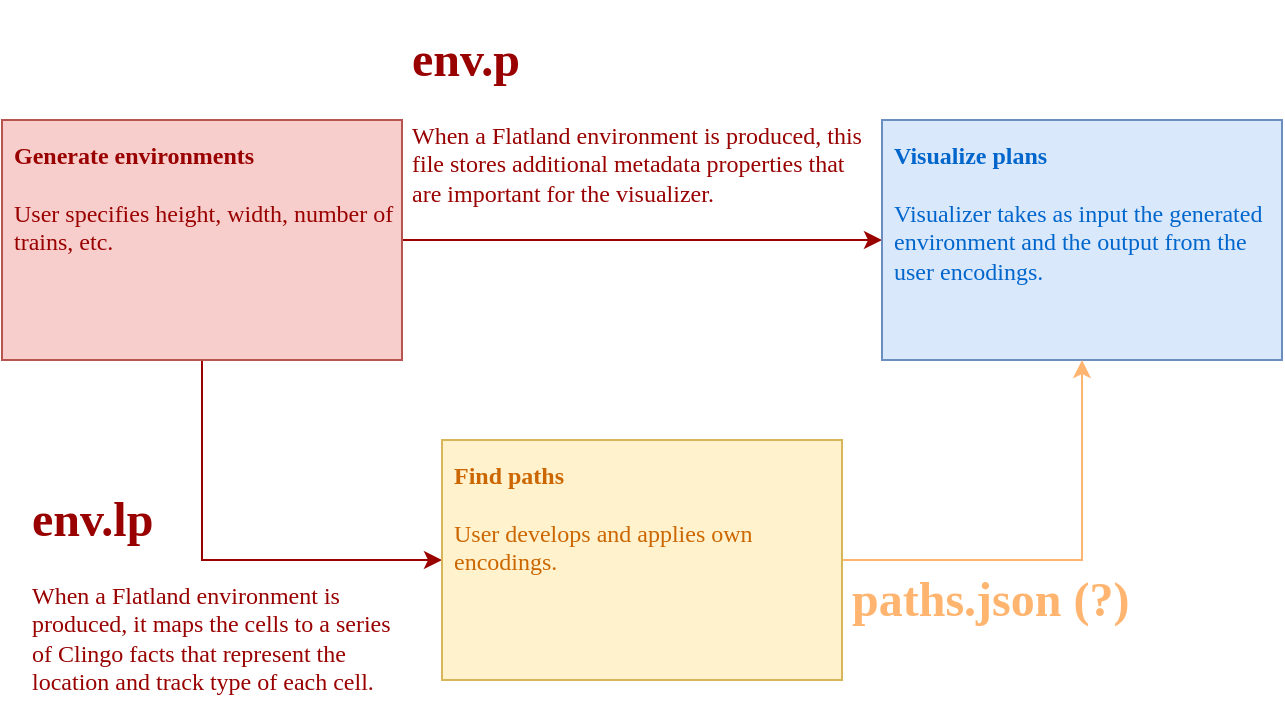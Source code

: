 <mxfile version="23.0.2" type="device">
  <diagram name="Page-1" id="ebmAfVPDJfhYGBYWBI9B">
    <mxGraphModel dx="804" dy="441" grid="1" gridSize="10" guides="1" tooltips="1" connect="1" arrows="1" fold="1" page="1" pageScale="1" pageWidth="850" pageHeight="1100" math="0" shadow="0">
      <root>
        <mxCell id="0" />
        <mxCell id="1" parent="0" />
        <mxCell id="-jtir6Povm5GCSAs4y1E-4" style="edgeStyle=orthogonalEdgeStyle;rounded=0;orthogonalLoop=1;jettySize=auto;html=1;exitX=0.5;exitY=1;exitDx=0;exitDy=0;entryX=0;entryY=0.5;entryDx=0;entryDy=0;strokeColor=#990000;" edge="1" parent="1" source="-jtir6Povm5GCSAs4y1E-1" target="-jtir6Povm5GCSAs4y1E-3">
          <mxGeometry relative="1" as="geometry" />
        </mxCell>
        <mxCell id="-jtir6Povm5GCSAs4y1E-5" style="edgeStyle=orthogonalEdgeStyle;rounded=0;orthogonalLoop=1;jettySize=auto;html=1;exitX=1;exitY=0.5;exitDx=0;exitDy=0;entryX=0;entryY=0.5;entryDx=0;entryDy=0;strokeColor=#990000;" edge="1" parent="1" source="-jtir6Povm5GCSAs4y1E-1" target="-jtir6Povm5GCSAs4y1E-2">
          <mxGeometry relative="1" as="geometry" />
        </mxCell>
        <mxCell id="-jtir6Povm5GCSAs4y1E-1" value="&lt;b&gt;Generate environments&lt;/b&gt;&lt;br&gt;&lt;br&gt;User specifies height, width, number of trains, etc." style="rounded=0;whiteSpace=wrap;html=1;fillColor=#f8cecc;strokeColor=#b85450;fontFamily=IBM Plex Sans;align=left;verticalAlign=top;spacing=6;fontColor=#990000;" vertex="1" parent="1">
          <mxGeometry x="40" y="80" width="200" height="120" as="geometry" />
        </mxCell>
        <mxCell id="-jtir6Povm5GCSAs4y1E-2" value="&lt;b&gt;Visualize plans&lt;/b&gt;&lt;br&gt;&lt;br&gt;Visualizer takes as input the generated environment and the output from the user encodings." style="rounded=0;whiteSpace=wrap;html=1;fillColor=#dae8fc;strokeColor=#6c8ebf;fontFamily=IBM Plex Sans;align=left;verticalAlign=top;spacing=6;fontColor=#0066CC;" vertex="1" parent="1">
          <mxGeometry x="480" y="80" width="200" height="120" as="geometry" />
        </mxCell>
        <mxCell id="-jtir6Povm5GCSAs4y1E-6" style="edgeStyle=orthogonalEdgeStyle;rounded=0;orthogonalLoop=1;jettySize=auto;html=1;exitX=1;exitY=0.5;exitDx=0;exitDy=0;entryX=0.5;entryY=1;entryDx=0;entryDy=0;strokeColor=#FFB570;" edge="1" parent="1" source="-jtir6Povm5GCSAs4y1E-3" target="-jtir6Povm5GCSAs4y1E-2">
          <mxGeometry relative="1" as="geometry" />
        </mxCell>
        <mxCell id="-jtir6Povm5GCSAs4y1E-3" value="&lt;font color=&quot;#cc6600&quot;&gt;&lt;b&gt;Find paths&lt;/b&gt;&lt;br&gt;&lt;br&gt;User develops and applies own encodings.&lt;br&gt;&lt;/font&gt;" style="rounded=0;whiteSpace=wrap;html=1;fillColor=#fff2cc;strokeColor=#d6b656;fontFamily=IBM Plex Sans;align=left;verticalAlign=top;spacing=6;fontColor=#FFB570;" vertex="1" parent="1">
          <mxGeometry x="260" y="240" width="200" height="120" as="geometry" />
        </mxCell>
        <mxCell id="-jtir6Povm5GCSAs4y1E-7" value="&lt;h1&gt;env.lp&lt;/h1&gt;&lt;p&gt;When a Flatland environment is produced, it maps the cells to a series of Clingo facts that represent the location and track type of each cell.&lt;/p&gt;" style="text;html=1;strokeColor=none;fillColor=none;spacing=5;spacingTop=-20;whiteSpace=wrap;overflow=hidden;rounded=0;fontFamily=IBM Plex Sans;fontColor=#990000;" vertex="1" parent="1">
          <mxGeometry x="50" y="260" width="190" height="120" as="geometry" />
        </mxCell>
        <mxCell id="-jtir6Povm5GCSAs4y1E-8" value="&lt;h1&gt;env.p&lt;/h1&gt;&lt;p&gt;When a Flatland environment is produced, this file stores additional metadata properties that are important for the visualizer.&lt;/p&gt;" style="text;html=1;strokeColor=none;fillColor=none;spacing=5;spacingTop=-20;whiteSpace=wrap;overflow=hidden;rounded=0;fontFamily=IBM Plex Sans;fontColor=#990000;" vertex="1" parent="1">
          <mxGeometry x="240" y="30" width="240" height="120" as="geometry" />
        </mxCell>
        <mxCell id="-jtir6Povm5GCSAs4y1E-9" value="&lt;h1&gt;&lt;font color=&quot;#ffb570&quot;&gt;paths.json (?)&lt;/font&gt;&lt;/h1&gt;" style="text;html=1;strokeColor=none;fillColor=none;spacing=5;spacingTop=-20;whiteSpace=wrap;overflow=hidden;rounded=0;fontFamily=IBM Plex Sans;fontColor=#990000;" vertex="1" parent="1">
          <mxGeometry x="460" y="300" width="190" height="70" as="geometry" />
        </mxCell>
      </root>
    </mxGraphModel>
  </diagram>
</mxfile>
